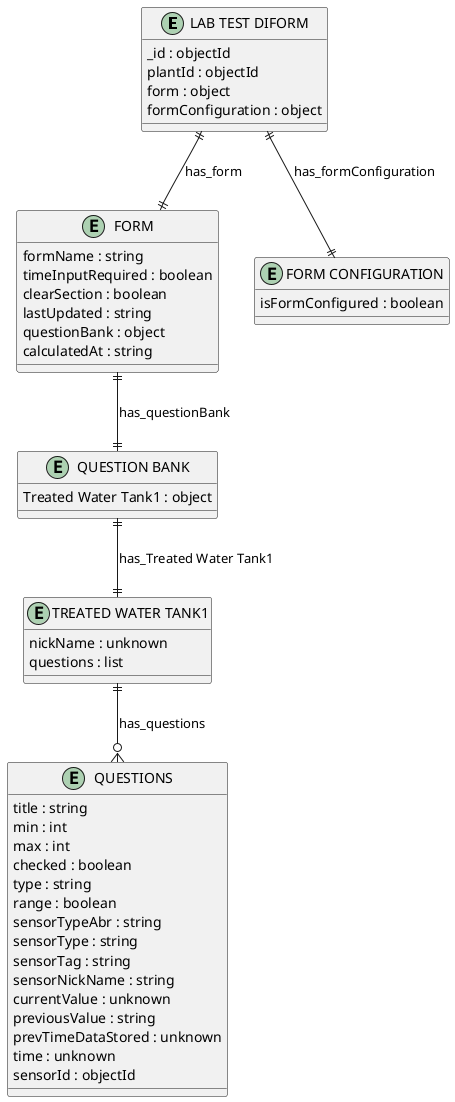 @startuml LAB_TEST_DIFORM_Diagram

entity "LAB TEST DIFORM" as LAB_TEST_DIFORM {
  _id : objectId
  plantId : objectId
  form : object
  formConfiguration : object
}

entity "FORM" as FORM {
  formName : string
  timeInputRequired : boolean
  clearSection : boolean
  lastUpdated : string
  questionBank : object
  calculatedAt : string
}

entity "QUESTION BANK" as QUESTION_BANK {
  Treated Water Tank1 : object
}

entity "TREATED WATER TANK1" as TREATED_WATER_TANK1 {
  nickName : unknown
  questions : list
}

entity "QUESTIONS" as QUESTIONS {
  title : string
  min : int
  max : int
  checked : boolean
  type : string
  range : boolean
  sensorTypeAbr : string
  sensorType : string
  sensorTag : string
  sensorNickName : string
  currentValue : unknown
  previousValue : string
  prevTimeDataStored : unknown
  time : unknown
  sensorId : objectId
}

entity "FORM CONFIGURATION" as FORM_CONFIGURATION {
  isFormConfigured : boolean
}

' // Relationships
LAB_TEST_DIFORM ||--|| FORM : has_form
FORM ||--|| QUESTION_BANK : has_questionBank
QUESTION_BANK ||--|| TREATED_WATER_TANK1 : has_Treated Water Tank1
TREATED_WATER_TANK1 ||--o{ QUESTIONS : has_questions
LAB_TEST_DIFORM ||--|| FORM_CONFIGURATION : has_formConfiguration
@enduml